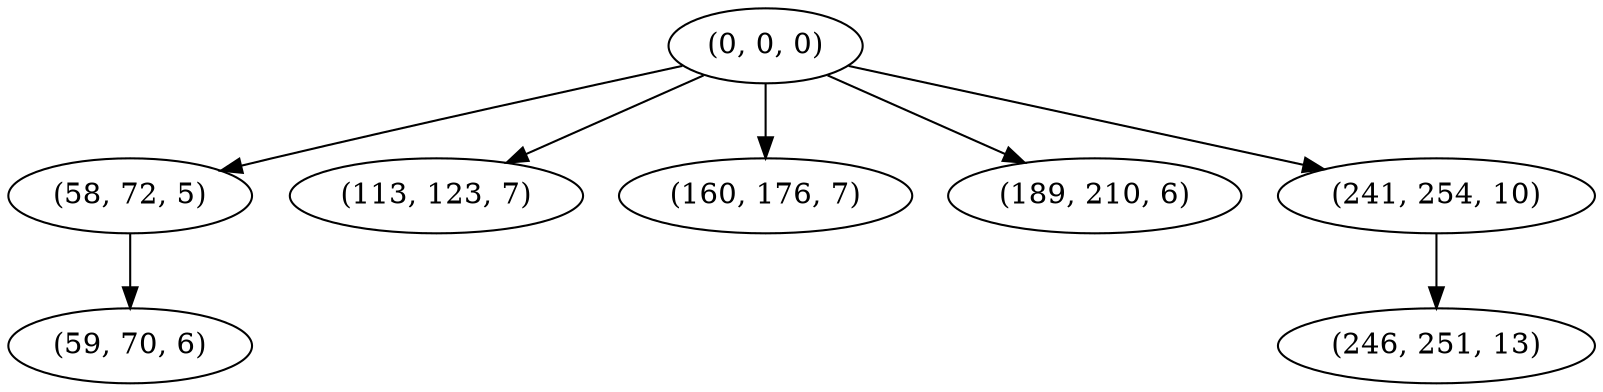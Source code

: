 digraph tree {
    "(0, 0, 0)";
    "(58, 72, 5)";
    "(59, 70, 6)";
    "(113, 123, 7)";
    "(160, 176, 7)";
    "(189, 210, 6)";
    "(241, 254, 10)";
    "(246, 251, 13)";
    "(0, 0, 0)" -> "(58, 72, 5)";
    "(0, 0, 0)" -> "(113, 123, 7)";
    "(0, 0, 0)" -> "(160, 176, 7)";
    "(0, 0, 0)" -> "(189, 210, 6)";
    "(0, 0, 0)" -> "(241, 254, 10)";
    "(58, 72, 5)" -> "(59, 70, 6)";
    "(241, 254, 10)" -> "(246, 251, 13)";
}
